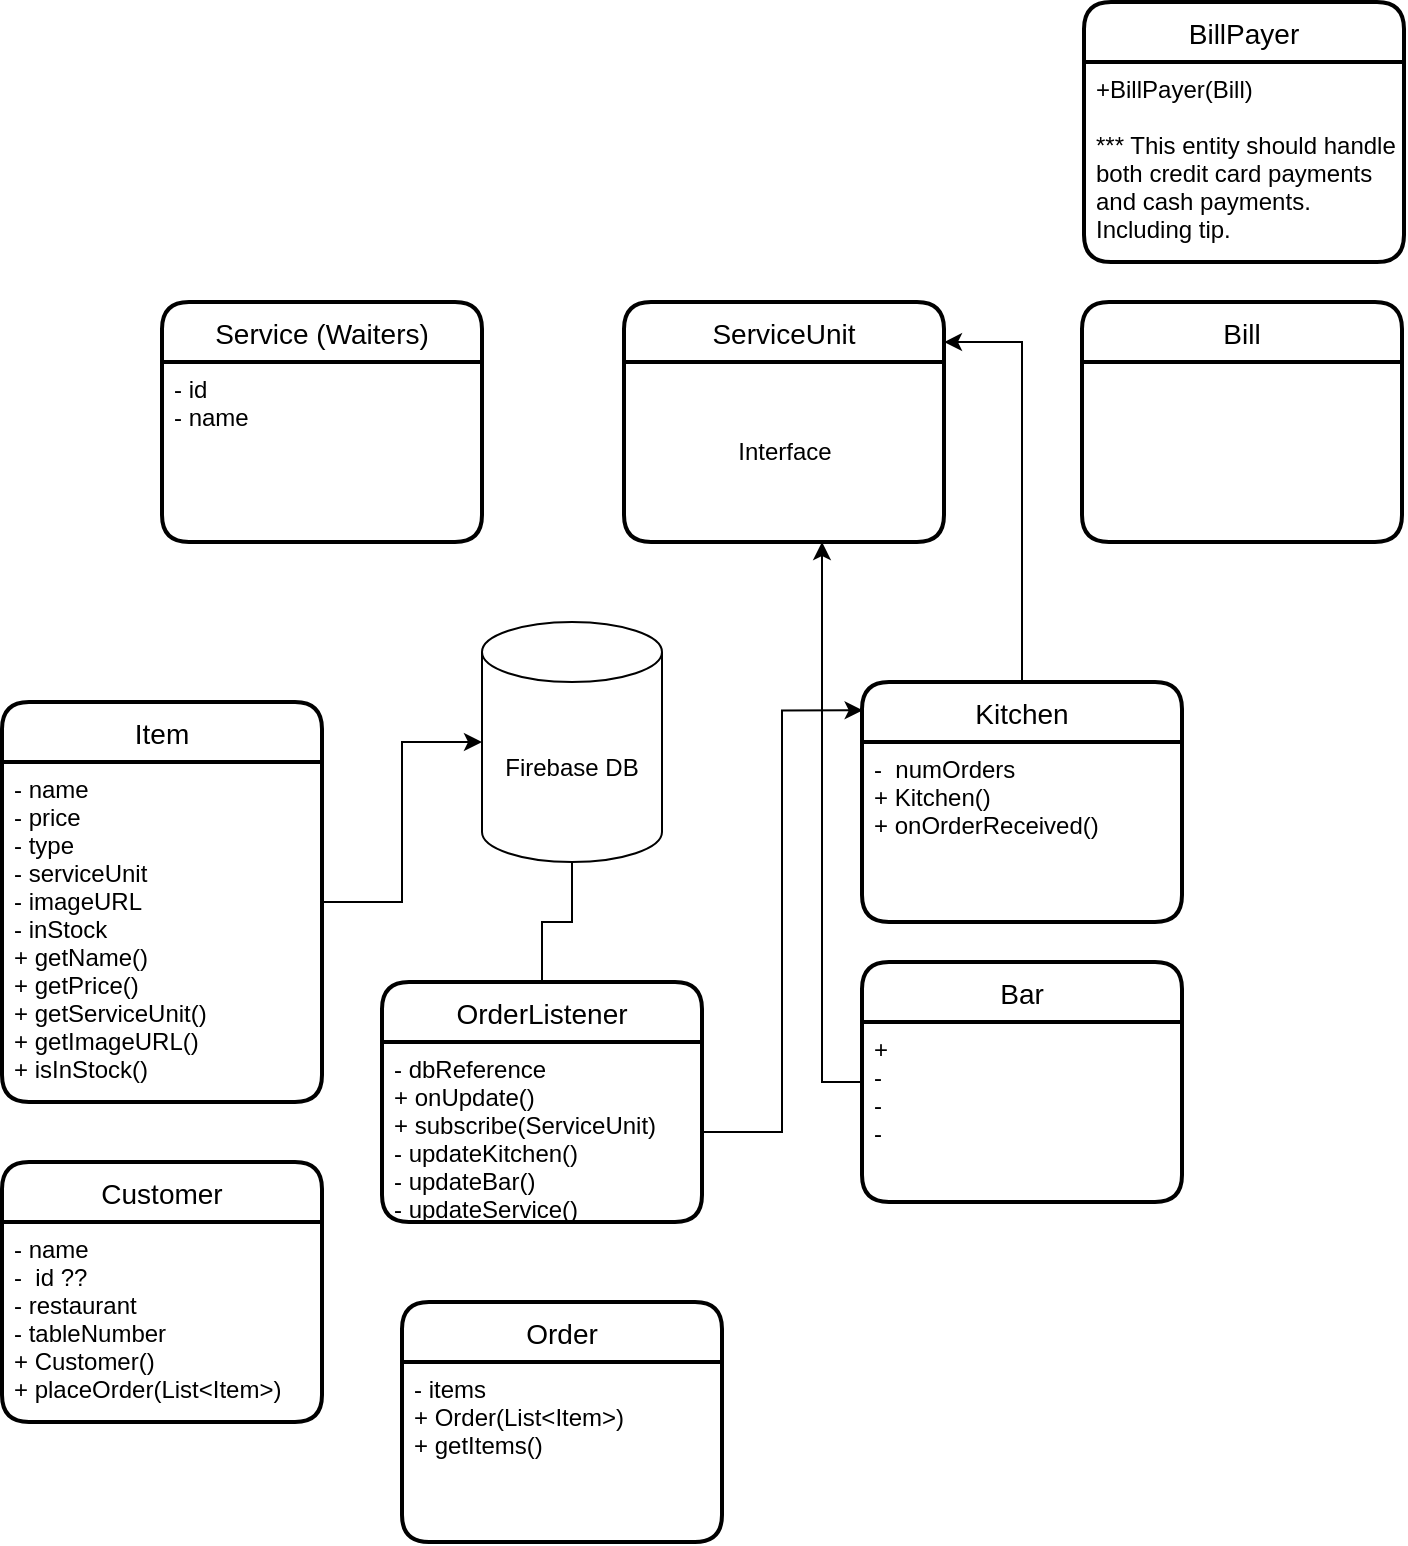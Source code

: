 <mxfile version="15.8.4" type="device"><diagram id="-YbeMIhmSbGxcM7kDW7o" name="Page-1"><mxGraphModel dx="1102" dy="1682" grid="1" gridSize="10" guides="1" tooltips="1" connect="1" arrows="1" fold="1" page="1" pageScale="1" pageWidth="850" pageHeight="1100" math="0" shadow="0"><root><mxCell id="0"/><mxCell id="1" parent="0"/><mxCell id="ogmdrsspvfRvVKhU3X6L-66" value="Customer" style="swimlane;childLayout=stackLayout;horizontal=1;startSize=30;horizontalStack=0;rounded=1;fontSize=14;fontStyle=0;strokeWidth=2;resizeParent=0;resizeLast=1;shadow=0;dashed=0;align=center;" parent="1" vertex="1"><mxGeometry x="90" y="-480" width="160" height="130" as="geometry"/></mxCell><mxCell id="ogmdrsspvfRvVKhU3X6L-67" value="- name&#10;-  id ??&#10;- restaurant&#10;- tableNumber&#10;+ Customer()&#10;+ placeOrder(List&lt;Item&gt;)" style="align=left;strokeColor=none;fillColor=none;spacingLeft=4;fontSize=12;verticalAlign=top;resizable=0;rotatable=0;part=1;" parent="ogmdrsspvfRvVKhU3X6L-66" vertex="1"><mxGeometry y="30" width="160" height="100" as="geometry"/></mxCell><mxCell id="ogmdrsspvfRvVKhU3X6L-68" value="Service (Waiters)" style="swimlane;childLayout=stackLayout;horizontal=1;startSize=30;horizontalStack=0;rounded=1;fontSize=14;fontStyle=0;strokeWidth=2;resizeParent=0;resizeLast=1;shadow=0;dashed=0;align=center;" parent="1" vertex="1"><mxGeometry x="170" y="-910" width="160" height="120" as="geometry"/></mxCell><mxCell id="ogmdrsspvfRvVKhU3X6L-69" value="- id &#10;- name" style="align=left;strokeColor=none;fillColor=none;spacingLeft=4;fontSize=12;verticalAlign=top;resizable=0;rotatable=0;part=1;" parent="ogmdrsspvfRvVKhU3X6L-68" vertex="1"><mxGeometry y="30" width="160" height="90" as="geometry"/></mxCell><mxCell id="ogmdrsspvfRvVKhU3X6L-94" style="edgeStyle=orthogonalEdgeStyle;rounded=0;orthogonalLoop=1;jettySize=auto;html=1;exitX=0.5;exitY=0;exitDx=0;exitDy=0;entryX=1;entryY=0.167;entryDx=0;entryDy=0;entryPerimeter=0;" parent="1" source="ogmdrsspvfRvVKhU3X6L-70" target="ogmdrsspvfRvVKhU3X6L-91" edge="1"><mxGeometry relative="1" as="geometry"/></mxCell><mxCell id="ogmdrsspvfRvVKhU3X6L-70" value="Kitchen" style="swimlane;childLayout=stackLayout;horizontal=1;startSize=30;horizontalStack=0;rounded=1;fontSize=14;fontStyle=0;strokeWidth=2;resizeParent=0;resizeLast=1;shadow=0;dashed=0;align=center;" parent="1" vertex="1"><mxGeometry x="520" y="-720" width="160" height="120" as="geometry"/></mxCell><mxCell id="ogmdrsspvfRvVKhU3X6L-71" value="-  numOrders&#10;+ Kitchen()&#10;+ onOrderReceived()" style="align=left;strokeColor=none;fillColor=none;spacingLeft=4;fontSize=12;verticalAlign=top;resizable=0;rotatable=0;part=1;" parent="ogmdrsspvfRvVKhU3X6L-70" vertex="1"><mxGeometry y="30" width="160" height="90" as="geometry"/></mxCell><mxCell id="ogmdrsspvfRvVKhU3X6L-87" style="edgeStyle=orthogonalEdgeStyle;rounded=0;orthogonalLoop=1;jettySize=auto;html=1;entryX=0.5;entryY=0.875;entryDx=0;entryDy=0;entryPerimeter=0;" parent="1" source="ogmdrsspvfRvVKhU3X6L-73" target="ogmdrsspvfRvVKhU3X6L-85" edge="1"><mxGeometry relative="1" as="geometry"/></mxCell><mxCell id="ogmdrsspvfRvVKhU3X6L-73" value="OrderListener" style="swimlane;childLayout=stackLayout;horizontal=1;startSize=30;horizontalStack=0;rounded=1;fontSize=14;fontStyle=0;strokeWidth=2;resizeParent=0;resizeLast=1;shadow=0;dashed=0;align=center;" parent="1" vertex="1"><mxGeometry x="280" y="-570" width="160" height="120" as="geometry"/></mxCell><mxCell id="ogmdrsspvfRvVKhU3X6L-74" value="- dbReference&#10;+ onUpdate()&#10;+ subscribe(ServiceUnit)&#10;- updateKitchen()&#10;- updateBar()&#10;- updateService()" style="align=left;strokeColor=none;fillColor=none;spacingLeft=4;fontSize=12;verticalAlign=top;resizable=0;rotatable=0;part=1;" parent="ogmdrsspvfRvVKhU3X6L-73" vertex="1"><mxGeometry y="30" width="160" height="90" as="geometry"/></mxCell><mxCell id="ogmdrsspvfRvVKhU3X6L-79" value="Order" style="swimlane;childLayout=stackLayout;horizontal=1;startSize=30;horizontalStack=0;rounded=1;fontSize=14;fontStyle=0;strokeWidth=2;resizeParent=0;resizeLast=1;shadow=0;dashed=0;align=center;" parent="1" vertex="1"><mxGeometry x="290" y="-410" width="160" height="120" as="geometry"/></mxCell><mxCell id="ogmdrsspvfRvVKhU3X6L-80" value="- items&#10;+ Order(List&lt;Item&gt;)&#10;+ getItems()" style="align=left;strokeColor=none;fillColor=none;spacingLeft=4;fontSize=12;verticalAlign=top;resizable=0;rotatable=0;part=1;" parent="ogmdrsspvfRvVKhU3X6L-79" vertex="1"><mxGeometry y="30" width="160" height="90" as="geometry"/></mxCell><mxCell id="ogmdrsspvfRvVKhU3X6L-86" style="edgeStyle=orthogonalEdgeStyle;rounded=0;orthogonalLoop=1;jettySize=auto;html=1;" parent="1" source="ogmdrsspvfRvVKhU3X6L-82" target="ogmdrsspvfRvVKhU3X6L-85" edge="1"><mxGeometry relative="1" as="geometry"/></mxCell><mxCell id="ogmdrsspvfRvVKhU3X6L-82" value="Item" style="swimlane;childLayout=stackLayout;horizontal=1;startSize=30;horizontalStack=0;rounded=1;fontSize=14;fontStyle=0;strokeWidth=2;resizeParent=0;resizeLast=1;shadow=0;dashed=0;align=center;" parent="1" vertex="1"><mxGeometry x="90" y="-710" width="160" height="200" as="geometry"/></mxCell><mxCell id="ogmdrsspvfRvVKhU3X6L-83" value="- name&#10;- price&#10;- type&#10;- serviceUnit&#10;- imageURL&#10;- inStock&#10;+ getName()&#10;+ getPrice()&#10;+ getServiceUnit()&#10;+ getImageURL()&#10;+ isInStock()" style="align=left;strokeColor=none;fillColor=none;spacingLeft=4;fontSize=12;verticalAlign=top;resizable=0;rotatable=0;part=1;" parent="ogmdrsspvfRvVKhU3X6L-82" vertex="1"><mxGeometry y="30" width="160" height="170" as="geometry"/></mxCell><mxCell id="ogmdrsspvfRvVKhU3X6L-85" value="Firebase DB" style="shape=cylinder3;whiteSpace=wrap;html=1;boundedLbl=1;backgroundOutline=1;size=15;" parent="1" vertex="1"><mxGeometry x="330" y="-750" width="90" height="120" as="geometry"/></mxCell><mxCell id="ogmdrsspvfRvVKhU3X6L-95" style="edgeStyle=orthogonalEdgeStyle;rounded=0;orthogonalLoop=1;jettySize=auto;html=1;" parent="1" source="ogmdrsspvfRvVKhU3X6L-88" edge="1"><mxGeometry relative="1" as="geometry"><mxPoint x="500" y="-790" as="targetPoint"/></mxGeometry></mxCell><mxCell id="ogmdrsspvfRvVKhU3X6L-88" value="Bar" style="swimlane;childLayout=stackLayout;horizontal=1;startSize=30;horizontalStack=0;rounded=1;fontSize=14;fontStyle=0;strokeWidth=2;resizeParent=0;resizeLast=1;shadow=0;dashed=0;align=center;" parent="1" vertex="1"><mxGeometry x="520" y="-580" width="160" height="120" as="geometry"/></mxCell><mxCell id="ogmdrsspvfRvVKhU3X6L-89" value="+ &#10;- &#10;- &#10;- " style="align=left;strokeColor=none;fillColor=none;spacingLeft=4;fontSize=12;verticalAlign=top;resizable=0;rotatable=0;part=1;" parent="ogmdrsspvfRvVKhU3X6L-88" vertex="1"><mxGeometry y="30" width="160" height="90" as="geometry"/></mxCell><mxCell id="ogmdrsspvfRvVKhU3X6L-90" style="edgeStyle=orthogonalEdgeStyle;rounded=0;orthogonalLoop=1;jettySize=auto;html=1;entryX=0.002;entryY=0.118;entryDx=0;entryDy=0;entryPerimeter=0;" parent="1" source="ogmdrsspvfRvVKhU3X6L-74" target="ogmdrsspvfRvVKhU3X6L-70" edge="1"><mxGeometry relative="1" as="geometry"/></mxCell><mxCell id="ogmdrsspvfRvVKhU3X6L-91" value="ServiceUnit" style="swimlane;childLayout=stackLayout;horizontal=1;startSize=30;horizontalStack=0;rounded=1;fontSize=14;fontStyle=0;strokeWidth=2;resizeParent=0;resizeLast=1;shadow=0;dashed=0;align=center;" parent="1" vertex="1"><mxGeometry x="401" y="-910" width="160" height="120" as="geometry"/></mxCell><mxCell id="ogmdrsspvfRvVKhU3X6L-101" value="Interface" style="text;html=1;align=center;verticalAlign=middle;resizable=0;points=[];autosize=1;strokeColor=none;fillColor=none;" parent="ogmdrsspvfRvVKhU3X6L-91" vertex="1"><mxGeometry y="30" width="160" height="90" as="geometry"/></mxCell><mxCell id="ogmdrsspvfRvVKhU3X6L-97" value="Bill" style="swimlane;childLayout=stackLayout;horizontal=1;startSize=30;horizontalStack=0;rounded=1;fontSize=14;fontStyle=0;strokeWidth=2;resizeParent=0;resizeLast=1;shadow=0;dashed=0;align=center;" parent="1" vertex="1"><mxGeometry x="630" y="-910" width="160" height="120" as="geometry"/></mxCell><mxCell id="ogmdrsspvfRvVKhU3X6L-102" value="BillPayer" style="swimlane;childLayout=stackLayout;horizontal=1;startSize=30;horizontalStack=0;rounded=1;fontSize=14;fontStyle=0;strokeWidth=2;resizeParent=0;resizeLast=1;shadow=0;dashed=0;align=center;" parent="1" vertex="1"><mxGeometry x="631" y="-1060" width="160" height="130" as="geometry"/></mxCell><mxCell id="ogmdrsspvfRvVKhU3X6L-103" value="+BillPayer(Bill)&#10;&#10;*** This entity should handle &#10;both credit card payments&#10;and cash payments.&#10;Including tip." style="align=left;strokeColor=none;fillColor=none;spacingLeft=4;fontSize=12;verticalAlign=top;resizable=0;rotatable=0;part=1;" parent="ogmdrsspvfRvVKhU3X6L-102" vertex="1"><mxGeometry y="30" width="160" height="100" as="geometry"/></mxCell></root></mxGraphModel></diagram></mxfile>